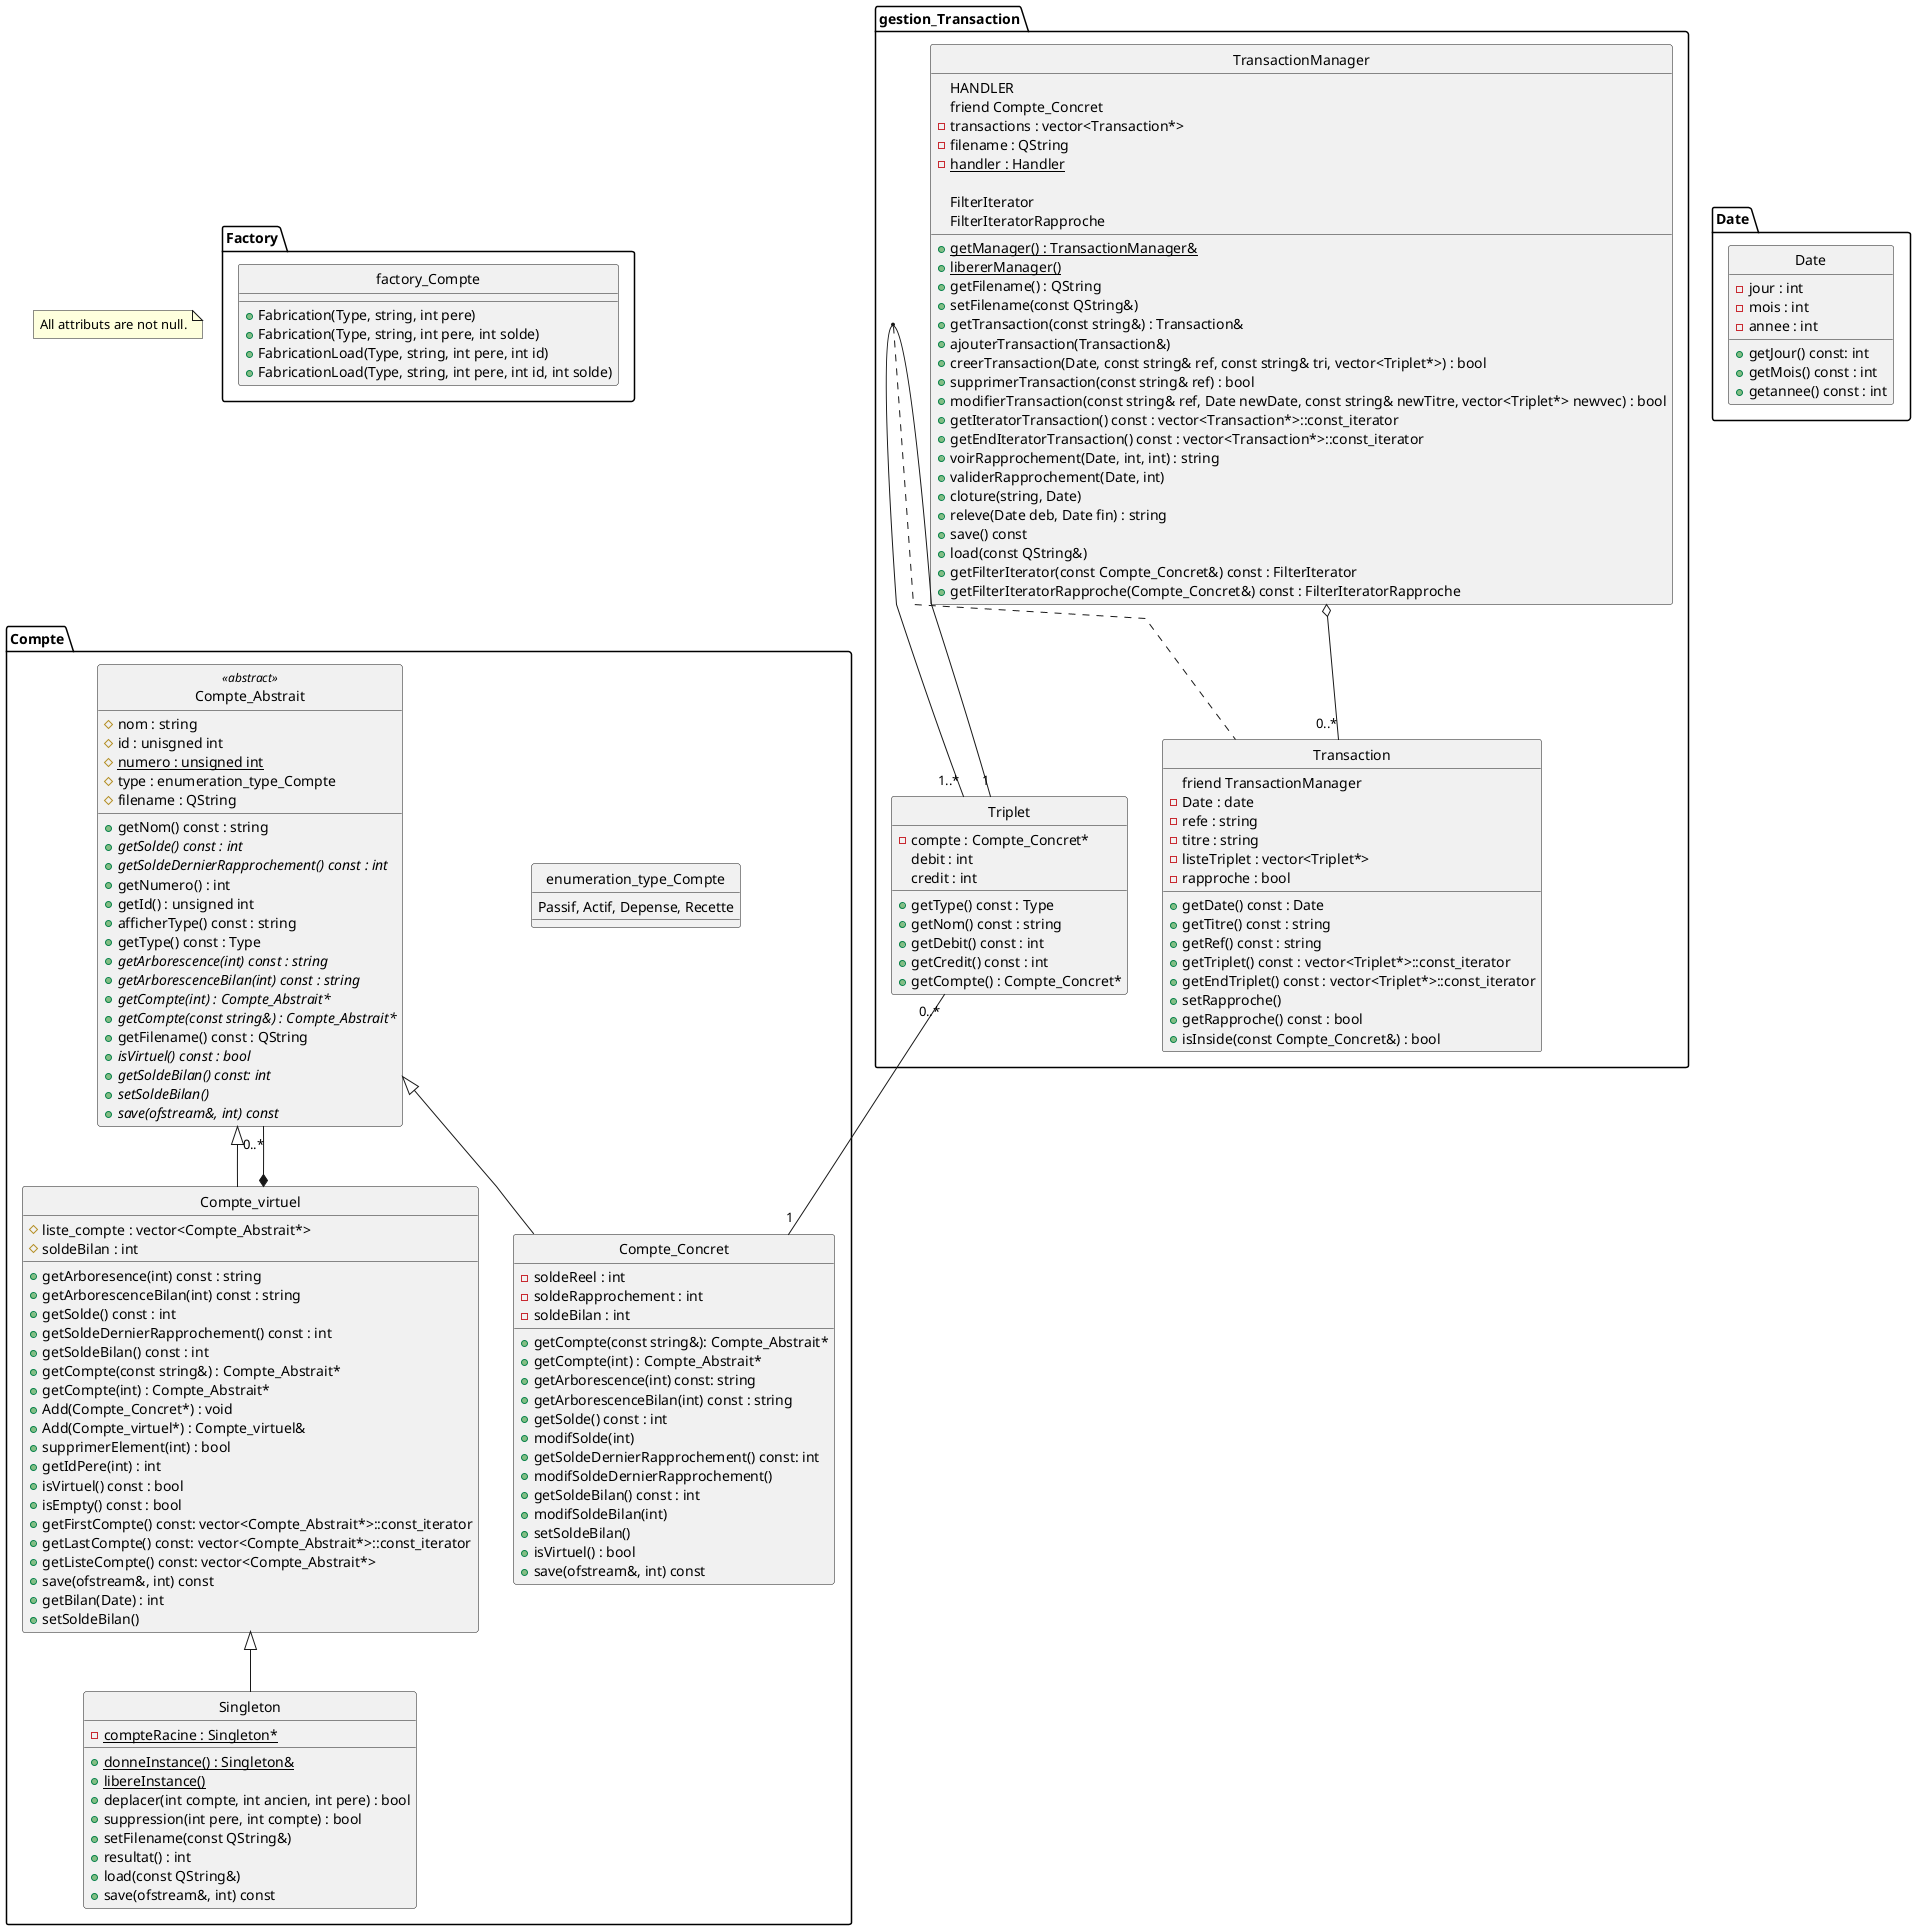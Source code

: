 @startuml
hide circle
skinparam linetype polyline

note as N1
    All attributs are not null.
end note

package Factory{
  class factory_Compte{
    +Fabrication(Type, string, int pere)
    +Fabrication(Type, string, int pere, int solde)
    +FabricationLoad(Type, string, int pere, int id)
    +FabricationLoad(Type, string, int pere, int id, int solde)
  }
}

package Compte{

    class enumeration_type_Compte{
      Passif, Actif, Depense, Recette
    }

    class Compte_Abstrait <<abstract>>{
      #nom : string
      #id : unisgned int
      #{static}numero : unsigned int
      #type : enumeration_type_Compte
      #filename : QString
      +getNom() const : string
      +{abstract}getSolde() const : int
      +{abstract}getSoldeDernierRapprochement() const : int
      +getNumero() : int
      +getId() : unsigned int
      +afficherType() const : string
      +getType() const : Type
      +{abstract}getArborescence(int) const : string
      +{abstract}getArborescenceBilan(int) const : string 
      +{abstract}getCompte(int) : Compte_Abstrait*
      +{abstract}getCompte(const string&) : Compte_Abstrait*
      +getFilename() const : QString
      +{abstract}isVirtuel() const : bool
      +{abstract}getSoldeBilan() const: int
      +{abstract}setSoldeBilan() 
      +{abstract}save(ofstream&, int) const
    }

    class Compte_Concret{
      -soldeReel : int
      -soldeRapprochement : int
      -soldeBilan : int
      +getCompte(const string&): Compte_Abstrait*
      +getCompte(int) : Compte_Abstrait*
      +getArborescence(int) const: string
      +getArborescenceBilan(int) const : string
      +getSolde() const : int
      +modifSolde(int)
      +getSoldeDernierRapprochement() const: int
      +modifSoldeDernierRapprochement() 
      +getSoldeBilan() const : int
      +modifSoldeBilan(int)
      +setSoldeBilan()
      +isVirtuel() : bool
      +save(ofstream&, int) const
    }

    class Compte_virtuel{
      #liste_compte : vector<Compte_Abstrait*>
      #soldeBilan : int
      +getArboresence(int) const : string
      +getArborescenceBilan(int) const : string
      +getSolde() const : int
      +getSoldeDernierRapprochement() const : int
      +getSoldeBilan() const : int
      +getCompte(const string&) : Compte_Abstrait*
      +getCompte(int) : Compte_Abstrait*
      +Add(Compte_Concret*) : void
      +Add(Compte_virtuel*) : Compte_virtuel&
      +supprimerElement(int) : bool
      +getIdPere(int) : int
      +isVirtuel() const : bool
      +isEmpty() const : bool
      +getFirstCompte() const: vector<Compte_Abstrait*>::const_iterator 
      +getLastCompte() const: vector<Compte_Abstrait*>::const_iterator
      +getListeCompte() const: vector<Compte_Abstrait*>
      +save(ofstream&, int) const
      +getBilan(Date) : int
      +setSoldeBilan()
    }
    
    class Singleton{
      -{static}compteRacine : Singleton*
      +{static}donneInstance() : Singleton&
      +{static}libereInstance()
      +deplacer(int compte, int ancien, int pere) : bool
      +suppression(int pere, int compte) : bool
      +setFilename(const QString&)
      +resultat() : int
      +load(const QString&)
      +save(ofstream&, int) const
    }
    

    Compte_Abstrait <|-- Compte_Concret
    Compte_Abstrait <|-- Compte_virtuel
    Compte_virtuel <|-- Singleton

    Compte_virtuel *--"0..*" Compte_Abstrait

}

package gestion_Transaction{
   
   class TransactionManager{
    HANDLER
    friend Compte_Concret
    -transactions : vector<Transaction*>
    -filename : QString
    -{static}handler : Handler
    +{static}getManager() : TransactionManager&
    +{static}libererManager()
    +getFilename() : QString
    +setFilename(const QString&)
    +getTransaction(const string&) : Transaction&
    +ajouterTransaction(Transaction&)
    +creerTransaction(Date, const string& ref, const string& tri, vector<Triplet*>) : bool
    +supprimerTransaction(const string& ref) : bool
    +modifierTransaction(const string& ref, Date newDate, const string& newTitre, vector<Triplet*> newvec) : bool
    +getIteratorTransaction() const : vector<Transaction*>::const_iterator
    +getEndIteratorTransaction() const : vector<Transaction*>::const_iterator
    +voirRapprochement(Date, int, int) : string
    +validerRapprochement(Date, int) 
    +cloture(string, Date)
    +releve(Date deb, Date fin) : string
    +save() const
    +load(const QString&)
    
    FilterIterator
    FilterIteratorRapproche
    
    +getFilterIterator(const Compte_Concret&) const : FilterIterator
    +getFilterIteratorRapproche(Compte_Concret&) const : FilterIteratorRapproche
  }
  
   class Triplet{
    -compte : Compte_Concret*
    debit : int
    credit : int
    +getType() const : Type
    +getNom() const : string
    +getDebit() const : int
    +getCredit() const : int
    +getCompte() : Compte_Concret*
  }
  
    Triplet "1" -- "1..*" Triplet
    
    
     class Transaction{
    friend TransactionManager
    -Date : date
    -refe : string
    -titre : string
    -listeTriplet : vector<Triplet*>
    -rapproche : bool
    +getDate() const : Date
    +getTitre() const : string
    +getRef() const : string
    +getTriplet() const : vector<Triplet*>::const_iterator
    +getEndTriplet() const : vector<Triplet*>::const_iterator
    +setRapproche()
    +getRapproche() const : bool
    +isInside(const Compte_Concret&) : bool
  }
  
  TransactionManager o-- "0..*" Transaction
  (Triplet, Triplet) .. Transaction
}
Triplet "0..*" -- "1" Compte_Concret

package Date{

    class Date{
        -jour : int
        -mois : int
        -annee : int
        +getJour() const: int
        +getMois() const : int
        +getannee() const : int 
    }
}

@enduml

